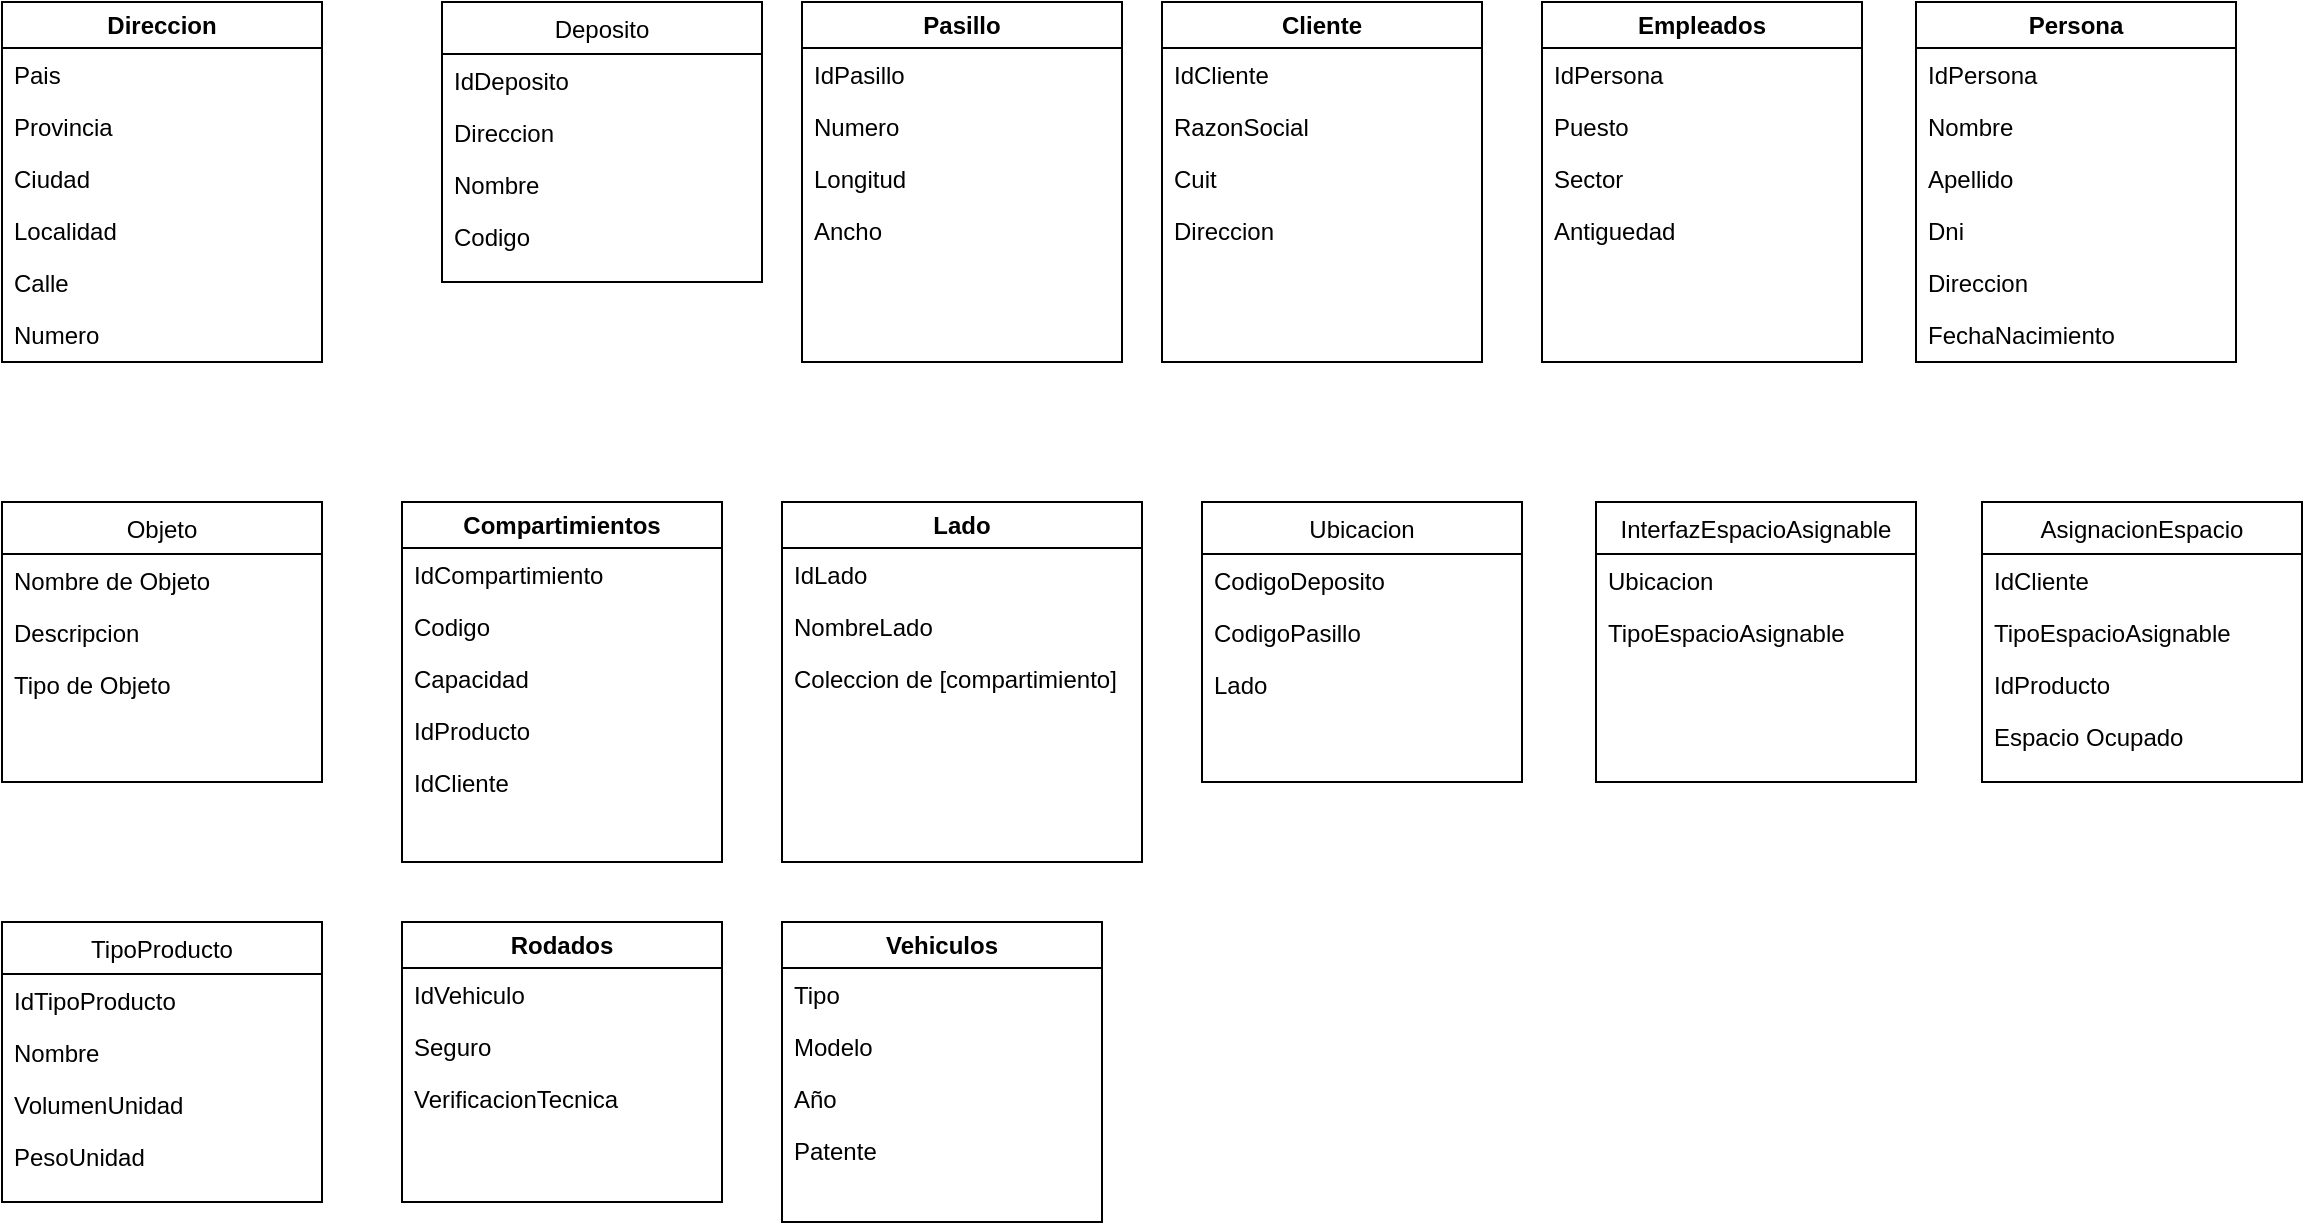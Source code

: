 <mxfile version="28.1.1">
  <diagram id="C5RBs43oDa-KdzZeNtuy" name="Page-1">
    <mxGraphModel dx="1665" dy="821" grid="0" gridSize="10" guides="1" tooltips="1" connect="1" arrows="1" fold="1" page="1" pageScale="1" pageWidth="827" pageHeight="1169" math="0" shadow="0">
      <root>
        <mxCell id="WIyWlLk6GJQsqaUBKTNV-0" />
        <mxCell id="WIyWlLk6GJQsqaUBKTNV-1" parent="WIyWlLk6GJQsqaUBKTNV-0" />
        <mxCell id="zkfFHV4jXpPFQw0GAbJ--17" value="Deposito" style="swimlane;fontStyle=0;align=center;verticalAlign=top;childLayout=stackLayout;horizontal=1;startSize=26;horizontalStack=0;resizeParent=1;resizeLast=0;collapsible=1;marginBottom=0;rounded=0;shadow=0;strokeWidth=1;" parent="WIyWlLk6GJQsqaUBKTNV-1" vertex="1">
          <mxGeometry x="250" y="40" width="160" height="140" as="geometry">
            <mxRectangle x="508" y="120" width="160" height="26" as="alternateBounds" />
          </mxGeometry>
        </mxCell>
        <mxCell id="zkfFHV4jXpPFQw0GAbJ--18" value="IdDeposito" style="text;align=left;verticalAlign=top;spacingLeft=4;spacingRight=4;overflow=hidden;rotatable=0;points=[[0,0.5],[1,0.5]];portConstraint=eastwest;" parent="zkfFHV4jXpPFQw0GAbJ--17" vertex="1">
          <mxGeometry y="26" width="160" height="26" as="geometry" />
        </mxCell>
        <mxCell id="zkfFHV4jXpPFQw0GAbJ--19" value="Direccion" style="text;align=left;verticalAlign=top;spacingLeft=4;spacingRight=4;overflow=hidden;rotatable=0;points=[[0,0.5],[1,0.5]];portConstraint=eastwest;rounded=0;shadow=0;html=0;" parent="zkfFHV4jXpPFQw0GAbJ--17" vertex="1">
          <mxGeometry y="52" width="160" height="26" as="geometry" />
        </mxCell>
        <mxCell id="8oh8qn5W_mC4IkFil9K9-3" value="Nombre" style="text;align=left;verticalAlign=top;spacingLeft=4;spacingRight=4;overflow=hidden;rotatable=0;points=[[0,0.5],[1,0.5]];portConstraint=eastwest;rounded=0;shadow=0;html=0;" parent="zkfFHV4jXpPFQw0GAbJ--17" vertex="1">
          <mxGeometry y="78" width="160" height="26" as="geometry" />
        </mxCell>
        <mxCell id="8oh8qn5W_mC4IkFil9K9-9" value="Codigo" style="text;align=left;verticalAlign=top;spacingLeft=4;spacingRight=4;overflow=hidden;rotatable=0;points=[[0,0.5],[1,0.5]];portConstraint=eastwest;rounded=0;shadow=0;html=0;" parent="zkfFHV4jXpPFQw0GAbJ--17" vertex="1">
          <mxGeometry y="104" width="160" height="26" as="geometry" />
        </mxCell>
        <mxCell id="8oh8qn5W_mC4IkFil9K9-1" value="Direccion" style="swimlane;whiteSpace=wrap;html=1;" parent="WIyWlLk6GJQsqaUBKTNV-1" vertex="1">
          <mxGeometry x="30" y="40" width="160" height="180" as="geometry" />
        </mxCell>
        <mxCell id="zkfFHV4jXpPFQw0GAbJ--21" value="Provincia" style="text;align=left;verticalAlign=top;spacingLeft=4;spacingRight=4;overflow=hidden;rotatable=0;points=[[0,0.5],[1,0.5]];portConstraint=eastwest;rounded=0;shadow=0;html=0;" parent="8oh8qn5W_mC4IkFil9K9-1" vertex="1">
          <mxGeometry y="49" width="160" height="26" as="geometry" />
        </mxCell>
        <mxCell id="zkfFHV4jXpPFQw0GAbJ--22" value="Ciudad" style="text;align=left;verticalAlign=top;spacingLeft=4;spacingRight=4;overflow=hidden;rotatable=0;points=[[0,0.5],[1,0.5]];portConstraint=eastwest;rounded=0;shadow=0;html=0;" parent="8oh8qn5W_mC4IkFil9K9-1" vertex="1">
          <mxGeometry y="75" width="160" height="26" as="geometry" />
        </mxCell>
        <mxCell id="8oh8qn5W_mC4IkFil9K9-0" value="Localidad" style="text;align=left;verticalAlign=top;spacingLeft=4;spacingRight=4;overflow=hidden;rotatable=0;points=[[0,0.5],[1,0.5]];portConstraint=eastwest;rounded=0;shadow=0;html=0;" parent="8oh8qn5W_mC4IkFil9K9-1" vertex="1">
          <mxGeometry y="101" width="160" height="26" as="geometry" />
        </mxCell>
        <mxCell id="8oh8qn5W_mC4IkFil9K9-4" value="Pais" style="text;align=left;verticalAlign=top;spacingLeft=4;spacingRight=4;overflow=hidden;rotatable=0;points=[[0,0.5],[1,0.5]];portConstraint=eastwest;rounded=0;shadow=0;html=0;" parent="8oh8qn5W_mC4IkFil9K9-1" vertex="1">
          <mxGeometry y="23" width="160" height="26" as="geometry" />
        </mxCell>
        <mxCell id="8oh8qn5W_mC4IkFil9K9-5" value="Calle" style="text;align=left;verticalAlign=top;spacingLeft=4;spacingRight=4;overflow=hidden;rotatable=0;points=[[0,0.5],[1,0.5]];portConstraint=eastwest;rounded=0;shadow=0;html=0;" parent="8oh8qn5W_mC4IkFil9K9-1" vertex="1">
          <mxGeometry y="127" width="160" height="26" as="geometry" />
        </mxCell>
        <mxCell id="8oh8qn5W_mC4IkFil9K9-6" value="Numero" style="text;align=left;verticalAlign=top;spacingLeft=4;spacingRight=4;overflow=hidden;rotatable=0;points=[[0,0.5],[1,0.5]];portConstraint=eastwest;rounded=0;shadow=0;html=0;" parent="8oh8qn5W_mC4IkFil9K9-1" vertex="1">
          <mxGeometry y="153" width="160" height="26" as="geometry" />
        </mxCell>
        <mxCell id="OE0axlx1RHnG3ek9kstX-1" value="Pasillo" style="swimlane;whiteSpace=wrap;html=1;" parent="WIyWlLk6GJQsqaUBKTNV-1" vertex="1">
          <mxGeometry x="430" y="40" width="160" height="180" as="geometry" />
        </mxCell>
        <mxCell id="OE0axlx1RHnG3ek9kstX-2" value="Numero" style="text;align=left;verticalAlign=top;spacingLeft=4;spacingRight=4;overflow=hidden;rotatable=0;points=[[0,0.5],[1,0.5]];portConstraint=eastwest;rounded=0;shadow=0;html=0;" parent="OE0axlx1RHnG3ek9kstX-1" vertex="1">
          <mxGeometry y="49" width="160" height="26" as="geometry" />
        </mxCell>
        <mxCell id="OE0axlx1RHnG3ek9kstX-3" value="Longitud" style="text;align=left;verticalAlign=top;spacingLeft=4;spacingRight=4;overflow=hidden;rotatable=0;points=[[0,0.5],[1,0.5]];portConstraint=eastwest;rounded=0;shadow=0;html=0;" parent="OE0axlx1RHnG3ek9kstX-1" vertex="1">
          <mxGeometry y="75" width="160" height="26" as="geometry" />
        </mxCell>
        <mxCell id="OE0axlx1RHnG3ek9kstX-5" value="IdPasillo" style="text;align=left;verticalAlign=top;spacingLeft=4;spacingRight=4;overflow=hidden;rotatable=0;points=[[0,0.5],[1,0.5]];portConstraint=eastwest;rounded=0;shadow=0;html=0;" parent="OE0axlx1RHnG3ek9kstX-1" vertex="1">
          <mxGeometry y="23" width="160" height="26" as="geometry" />
        </mxCell>
        <mxCell id="OE0axlx1RHnG3ek9kstX-8" value="Ancho" style="text;align=left;verticalAlign=top;spacingLeft=4;spacingRight=4;overflow=hidden;rotatable=0;points=[[0,0.5],[1,0.5]];portConstraint=eastwest;rounded=0;shadow=0;html=0;" parent="OE0axlx1RHnG3ek9kstX-1" vertex="1">
          <mxGeometry y="101" width="160" height="26" as="geometry" />
        </mxCell>
        <mxCell id="OE0axlx1RHnG3ek9kstX-9" value="Compartimientos" style="swimlane;whiteSpace=wrap;html=1;" parent="WIyWlLk6GJQsqaUBKTNV-1" vertex="1">
          <mxGeometry x="230" y="290" width="160" height="180" as="geometry" />
        </mxCell>
        <mxCell id="OE0axlx1RHnG3ek9kstX-10" value="Codigo" style="text;align=left;verticalAlign=top;spacingLeft=4;spacingRight=4;overflow=hidden;rotatable=0;points=[[0,0.5],[1,0.5]];portConstraint=eastwest;rounded=0;shadow=0;html=0;" parent="OE0axlx1RHnG3ek9kstX-9" vertex="1">
          <mxGeometry y="49" width="160" height="26" as="geometry" />
        </mxCell>
        <mxCell id="OE0axlx1RHnG3ek9kstX-11" value="Capacidad" style="text;align=left;verticalAlign=top;spacingLeft=4;spacingRight=4;overflow=hidden;rotatable=0;points=[[0,0.5],[1,0.5]];portConstraint=eastwest;rounded=0;shadow=0;html=0;" parent="OE0axlx1RHnG3ek9kstX-9" vertex="1">
          <mxGeometry y="75" width="160" height="26" as="geometry" />
        </mxCell>
        <mxCell id="OE0axlx1RHnG3ek9kstX-12" value="IdProducto" style="text;align=left;verticalAlign=top;spacingLeft=4;spacingRight=4;overflow=hidden;rotatable=0;points=[[0,0.5],[1,0.5]];portConstraint=eastwest;rounded=0;shadow=0;html=0;" parent="OE0axlx1RHnG3ek9kstX-9" vertex="1">
          <mxGeometry y="101" width="160" height="26" as="geometry" />
        </mxCell>
        <mxCell id="OE0axlx1RHnG3ek9kstX-13" value="IdCompartimiento" style="text;align=left;verticalAlign=top;spacingLeft=4;spacingRight=4;overflow=hidden;rotatable=0;points=[[0,0.5],[1,0.5]];portConstraint=eastwest;rounded=0;shadow=0;html=0;" parent="OE0axlx1RHnG3ek9kstX-9" vertex="1">
          <mxGeometry y="23" width="160" height="26" as="geometry" />
        </mxCell>
        <mxCell id="OE0axlx1RHnG3ek9kstX-14" value="IdCliente" style="text;align=left;verticalAlign=top;spacingLeft=4;spacingRight=4;overflow=hidden;rotatable=0;points=[[0,0.5],[1,0.5]];portConstraint=eastwest;rounded=0;shadow=0;html=0;" parent="OE0axlx1RHnG3ek9kstX-9" vertex="1">
          <mxGeometry y="127" width="160" height="26" as="geometry" />
        </mxCell>
        <mxCell id="OE0axlx1RHnG3ek9kstX-16" value="Cliente" style="swimlane;whiteSpace=wrap;html=1;" parent="WIyWlLk6GJQsqaUBKTNV-1" vertex="1">
          <mxGeometry x="610" y="40" width="160" height="180" as="geometry" />
        </mxCell>
        <mxCell id="OE0axlx1RHnG3ek9kstX-17" value="RazonSocial" style="text;align=left;verticalAlign=top;spacingLeft=4;spacingRight=4;overflow=hidden;rotatable=0;points=[[0,0.5],[1,0.5]];portConstraint=eastwest;rounded=0;shadow=0;html=0;" parent="OE0axlx1RHnG3ek9kstX-16" vertex="1">
          <mxGeometry y="49" width="160" height="26" as="geometry" />
        </mxCell>
        <mxCell id="OE0axlx1RHnG3ek9kstX-18" value="Cuit" style="text;align=left;verticalAlign=top;spacingLeft=4;spacingRight=4;overflow=hidden;rotatable=0;points=[[0,0.5],[1,0.5]];portConstraint=eastwest;rounded=0;shadow=0;html=0;" parent="OE0axlx1RHnG3ek9kstX-16" vertex="1">
          <mxGeometry y="75" width="160" height="26" as="geometry" />
        </mxCell>
        <mxCell id="OE0axlx1RHnG3ek9kstX-19" value="Direccion" style="text;align=left;verticalAlign=top;spacingLeft=4;spacingRight=4;overflow=hidden;rotatable=0;points=[[0,0.5],[1,0.5]];portConstraint=eastwest;rounded=0;shadow=0;html=0;" parent="OE0axlx1RHnG3ek9kstX-16" vertex="1">
          <mxGeometry y="101" width="160" height="26" as="geometry" />
        </mxCell>
        <mxCell id="OE0axlx1RHnG3ek9kstX-20" value="IdCliente" style="text;align=left;verticalAlign=top;spacingLeft=4;spacingRight=4;overflow=hidden;rotatable=0;points=[[0,0.5],[1,0.5]];portConstraint=eastwest;rounded=0;shadow=0;html=0;" parent="OE0axlx1RHnG3ek9kstX-16" vertex="1">
          <mxGeometry y="23" width="160" height="26" as="geometry" />
        </mxCell>
        <mxCell id="OE0axlx1RHnG3ek9kstX-23" value="InterfazEspacioAsignable" style="swimlane;fontStyle=0;align=center;verticalAlign=top;childLayout=stackLayout;horizontal=1;startSize=26;horizontalStack=0;resizeParent=1;resizeLast=0;collapsible=1;marginBottom=0;rounded=0;shadow=0;strokeWidth=1;" parent="WIyWlLk6GJQsqaUBKTNV-1" vertex="1">
          <mxGeometry x="827" y="290" width="160" height="140" as="geometry">
            <mxRectangle x="508" y="120" width="160" height="26" as="alternateBounds" />
          </mxGeometry>
        </mxCell>
        <mxCell id="OE0axlx1RHnG3ek9kstX-24" value="Ubicacion" style="text;align=left;verticalAlign=top;spacingLeft=4;spacingRight=4;overflow=hidden;rotatable=0;points=[[0,0.5],[1,0.5]];portConstraint=eastwest;" parent="OE0axlx1RHnG3ek9kstX-23" vertex="1">
          <mxGeometry y="26" width="160" height="26" as="geometry" />
        </mxCell>
        <mxCell id="OE0axlx1RHnG3ek9kstX-25" value="TipoEspacioAsignable" style="text;align=left;verticalAlign=top;spacingLeft=4;spacingRight=4;overflow=hidden;rotatable=0;points=[[0,0.5],[1,0.5]];portConstraint=eastwest;rounded=0;shadow=0;html=0;" parent="OE0axlx1RHnG3ek9kstX-23" vertex="1">
          <mxGeometry y="52" width="160" height="26" as="geometry" />
        </mxCell>
        <mxCell id="OE0axlx1RHnG3ek9kstX-28" value="Ubicacion" style="swimlane;fontStyle=0;align=center;verticalAlign=top;childLayout=stackLayout;horizontal=1;startSize=26;horizontalStack=0;resizeParent=1;resizeLast=0;collapsible=1;marginBottom=0;rounded=0;shadow=0;strokeWidth=1;" parent="WIyWlLk6GJQsqaUBKTNV-1" vertex="1">
          <mxGeometry x="630" y="290" width="160" height="140" as="geometry">
            <mxRectangle x="508" y="120" width="160" height="26" as="alternateBounds" />
          </mxGeometry>
        </mxCell>
        <mxCell id="OE0axlx1RHnG3ek9kstX-29" value="CodigoDeposito" style="text;align=left;verticalAlign=top;spacingLeft=4;spacingRight=4;overflow=hidden;rotatable=0;points=[[0,0.5],[1,0.5]];portConstraint=eastwest;" parent="OE0axlx1RHnG3ek9kstX-28" vertex="1">
          <mxGeometry y="26" width="160" height="26" as="geometry" />
        </mxCell>
        <mxCell id="OE0axlx1RHnG3ek9kstX-30" value="CodigoPasillo" style="text;align=left;verticalAlign=top;spacingLeft=4;spacingRight=4;overflow=hidden;rotatable=0;points=[[0,0.5],[1,0.5]];portConstraint=eastwest;rounded=0;shadow=0;html=0;" parent="OE0axlx1RHnG3ek9kstX-28" vertex="1">
          <mxGeometry y="52" width="160" height="26" as="geometry" />
        </mxCell>
        <mxCell id="OE0axlx1RHnG3ek9kstX-31" value="Lado" style="text;align=left;verticalAlign=top;spacingLeft=4;spacingRight=4;overflow=hidden;rotatable=0;points=[[0,0.5],[1,0.5]];portConstraint=eastwest;rounded=0;shadow=0;html=0;" parent="OE0axlx1RHnG3ek9kstX-28" vertex="1">
          <mxGeometry y="78" width="160" height="26" as="geometry" />
        </mxCell>
        <mxCell id="OE0axlx1RHnG3ek9kstX-34" value="Lado" style="swimlane;whiteSpace=wrap;html=1;" parent="WIyWlLk6GJQsqaUBKTNV-1" vertex="1">
          <mxGeometry x="420" y="290" width="180" height="180" as="geometry" />
        </mxCell>
        <mxCell id="OE0axlx1RHnG3ek9kstX-35" value="NombreLado" style="text;align=left;verticalAlign=top;spacingLeft=4;spacingRight=4;overflow=hidden;rotatable=0;points=[[0,0.5],[1,0.5]];portConstraint=eastwest;rounded=0;shadow=0;html=0;" parent="OE0axlx1RHnG3ek9kstX-34" vertex="1">
          <mxGeometry y="49" width="160" height="26" as="geometry" />
        </mxCell>
        <mxCell id="OE0axlx1RHnG3ek9kstX-36" value="Coleccion de [compartimiento]" style="text;align=left;verticalAlign=top;spacingLeft=4;spacingRight=4;overflow=hidden;rotatable=0;points=[[0,0.5],[1,0.5]];portConstraint=eastwest;rounded=0;shadow=0;html=0;" parent="OE0axlx1RHnG3ek9kstX-34" vertex="1">
          <mxGeometry y="75" width="180" height="26" as="geometry" />
        </mxCell>
        <mxCell id="OE0axlx1RHnG3ek9kstX-38" value="IdLado" style="text;align=left;verticalAlign=top;spacingLeft=4;spacingRight=4;overflow=hidden;rotatable=0;points=[[0,0.5],[1,0.5]];portConstraint=eastwest;rounded=0;shadow=0;html=0;" parent="OE0axlx1RHnG3ek9kstX-34" vertex="1">
          <mxGeometry y="23" width="160" height="26" as="geometry" />
        </mxCell>
        <mxCell id="OE0axlx1RHnG3ek9kstX-40" value="Objeto" style="swimlane;fontStyle=0;align=center;verticalAlign=top;childLayout=stackLayout;horizontal=1;startSize=26;horizontalStack=0;resizeParent=1;resizeLast=0;collapsible=1;marginBottom=0;rounded=0;shadow=0;strokeWidth=1;" parent="WIyWlLk6GJQsqaUBKTNV-1" vertex="1">
          <mxGeometry x="30" y="290" width="160" height="140" as="geometry">
            <mxRectangle x="508" y="120" width="160" height="26" as="alternateBounds" />
          </mxGeometry>
        </mxCell>
        <mxCell id="OE0axlx1RHnG3ek9kstX-41" value="Nombre de Objeto" style="text;align=left;verticalAlign=top;spacingLeft=4;spacingRight=4;overflow=hidden;rotatable=0;points=[[0,0.5],[1,0.5]];portConstraint=eastwest;" parent="OE0axlx1RHnG3ek9kstX-40" vertex="1">
          <mxGeometry y="26" width="160" height="26" as="geometry" />
        </mxCell>
        <mxCell id="OE0axlx1RHnG3ek9kstX-42" value="Descripcion" style="text;align=left;verticalAlign=top;spacingLeft=4;spacingRight=4;overflow=hidden;rotatable=0;points=[[0,0.5],[1,0.5]];portConstraint=eastwest;rounded=0;shadow=0;html=0;" parent="OE0axlx1RHnG3ek9kstX-40" vertex="1">
          <mxGeometry y="52" width="160" height="26" as="geometry" />
        </mxCell>
        <mxCell id="OE0axlx1RHnG3ek9kstX-43" value="Tipo de Objeto" style="text;align=left;verticalAlign=top;spacingLeft=4;spacingRight=4;overflow=hidden;rotatable=0;points=[[0,0.5],[1,0.5]];portConstraint=eastwest;rounded=0;shadow=0;html=0;" parent="OE0axlx1RHnG3ek9kstX-40" vertex="1">
          <mxGeometry y="78" width="160" height="26" as="geometry" />
        </mxCell>
        <mxCell id="OE0axlx1RHnG3ek9kstX-44" value="Empleados" style="swimlane;whiteSpace=wrap;html=1;" parent="WIyWlLk6GJQsqaUBKTNV-1" vertex="1">
          <mxGeometry x="800" y="40" width="160" height="180" as="geometry" />
        </mxCell>
        <mxCell id="OE0axlx1RHnG3ek9kstX-45" value="Puesto" style="text;align=left;verticalAlign=top;spacingLeft=4;spacingRight=4;overflow=hidden;rotatable=0;points=[[0,0.5],[1,0.5]];portConstraint=eastwest;rounded=0;shadow=0;html=0;" parent="OE0axlx1RHnG3ek9kstX-44" vertex="1">
          <mxGeometry y="49" width="160" height="26" as="geometry" />
        </mxCell>
        <mxCell id="OE0axlx1RHnG3ek9kstX-46" value="Sector" style="text;align=left;verticalAlign=top;spacingLeft=4;spacingRight=4;overflow=hidden;rotatable=0;points=[[0,0.5],[1,0.5]];portConstraint=eastwest;rounded=0;shadow=0;html=0;" parent="OE0axlx1RHnG3ek9kstX-44" vertex="1">
          <mxGeometry y="75" width="160" height="26" as="geometry" />
        </mxCell>
        <mxCell id="OE0axlx1RHnG3ek9kstX-47" value="Antiguedad" style="text;align=left;verticalAlign=top;spacingLeft=4;spacingRight=4;overflow=hidden;rotatable=0;points=[[0,0.5],[1,0.5]];portConstraint=eastwest;rounded=0;shadow=0;html=0;" parent="OE0axlx1RHnG3ek9kstX-44" vertex="1">
          <mxGeometry y="101" width="160" height="26" as="geometry" />
        </mxCell>
        <mxCell id="OE0axlx1RHnG3ek9kstX-48" value="IdPersona" style="text;align=left;verticalAlign=top;spacingLeft=4;spacingRight=4;overflow=hidden;rotatable=0;points=[[0,0.5],[1,0.5]];portConstraint=eastwest;rounded=0;shadow=0;html=0;" parent="OE0axlx1RHnG3ek9kstX-44" vertex="1">
          <mxGeometry y="23" width="160" height="26" as="geometry" />
        </mxCell>
        <mxCell id="OE0axlx1RHnG3ek9kstX-51" value="Persona" style="swimlane;whiteSpace=wrap;html=1;" parent="WIyWlLk6GJQsqaUBKTNV-1" vertex="1">
          <mxGeometry x="987" y="40" width="160" height="180" as="geometry" />
        </mxCell>
        <mxCell id="OE0axlx1RHnG3ek9kstX-52" value="Nombre" style="text;align=left;verticalAlign=top;spacingLeft=4;spacingRight=4;overflow=hidden;rotatable=0;points=[[0,0.5],[1,0.5]];portConstraint=eastwest;rounded=0;shadow=0;html=0;" parent="OE0axlx1RHnG3ek9kstX-51" vertex="1">
          <mxGeometry y="49" width="160" height="26" as="geometry" />
        </mxCell>
        <mxCell id="OE0axlx1RHnG3ek9kstX-53" value="Apellido" style="text;align=left;verticalAlign=top;spacingLeft=4;spacingRight=4;overflow=hidden;rotatable=0;points=[[0,0.5],[1,0.5]];portConstraint=eastwest;rounded=0;shadow=0;html=0;" parent="OE0axlx1RHnG3ek9kstX-51" vertex="1">
          <mxGeometry y="75" width="160" height="26" as="geometry" />
        </mxCell>
        <mxCell id="OE0axlx1RHnG3ek9kstX-54" value="Dni" style="text;align=left;verticalAlign=top;spacingLeft=4;spacingRight=4;overflow=hidden;rotatable=0;points=[[0,0.5],[1,0.5]];portConstraint=eastwest;rounded=0;shadow=0;html=0;" parent="OE0axlx1RHnG3ek9kstX-51" vertex="1">
          <mxGeometry y="101" width="160" height="26" as="geometry" />
        </mxCell>
        <mxCell id="OE0axlx1RHnG3ek9kstX-55" value="IdPersona" style="text;align=left;verticalAlign=top;spacingLeft=4;spacingRight=4;overflow=hidden;rotatable=0;points=[[0,0.5],[1,0.5]];portConstraint=eastwest;rounded=0;shadow=0;html=0;" parent="OE0axlx1RHnG3ek9kstX-51" vertex="1">
          <mxGeometry y="23" width="160" height="26" as="geometry" />
        </mxCell>
        <mxCell id="OE0axlx1RHnG3ek9kstX-56" value="Direccion" style="text;align=left;verticalAlign=top;spacingLeft=4;spacingRight=4;overflow=hidden;rotatable=0;points=[[0,0.5],[1,0.5]];portConstraint=eastwest;rounded=0;shadow=0;html=0;" parent="OE0axlx1RHnG3ek9kstX-51" vertex="1">
          <mxGeometry y="127" width="160" height="26" as="geometry" />
        </mxCell>
        <mxCell id="OE0axlx1RHnG3ek9kstX-65" value="FechaNacimiento" style="text;align=left;verticalAlign=top;spacingLeft=4;spacingRight=4;overflow=hidden;rotatable=0;points=[[0,0.5],[1,0.5]];portConstraint=eastwest;rounded=0;shadow=0;html=0;" parent="OE0axlx1RHnG3ek9kstX-51" vertex="1">
          <mxGeometry y="153" width="160" height="26" as="geometry" />
        </mxCell>
        <mxCell id="zTuqwJ2oNP809d_AsbmM-0" value="AsignacionEspacio" style="swimlane;fontStyle=0;align=center;verticalAlign=top;childLayout=stackLayout;horizontal=1;startSize=26;horizontalStack=0;resizeParent=1;resizeLast=0;collapsible=1;marginBottom=0;rounded=0;shadow=0;strokeWidth=1;" vertex="1" parent="WIyWlLk6GJQsqaUBKTNV-1">
          <mxGeometry x="1020" y="290" width="160" height="140" as="geometry">
            <mxRectangle x="508" y="120" width="160" height="26" as="alternateBounds" />
          </mxGeometry>
        </mxCell>
        <mxCell id="zTuqwJ2oNP809d_AsbmM-1" value="IdCliente" style="text;align=left;verticalAlign=top;spacingLeft=4;spacingRight=4;overflow=hidden;rotatable=0;points=[[0,0.5],[1,0.5]];portConstraint=eastwest;" vertex="1" parent="zTuqwJ2oNP809d_AsbmM-0">
          <mxGeometry y="26" width="160" height="26" as="geometry" />
        </mxCell>
        <mxCell id="zTuqwJ2oNP809d_AsbmM-2" value="TipoEspacioAsignable" style="text;align=left;verticalAlign=top;spacingLeft=4;spacingRight=4;overflow=hidden;rotatable=0;points=[[0,0.5],[1,0.5]];portConstraint=eastwest;rounded=0;shadow=0;html=0;" vertex="1" parent="zTuqwJ2oNP809d_AsbmM-0">
          <mxGeometry y="52" width="160" height="26" as="geometry" />
        </mxCell>
        <mxCell id="zTuqwJ2oNP809d_AsbmM-3" value="IdProducto" style="text;align=left;verticalAlign=top;spacingLeft=4;spacingRight=4;overflow=hidden;rotatable=0;points=[[0,0.5],[1,0.5]];portConstraint=eastwest;rounded=0;shadow=0;html=0;" vertex="1" parent="zTuqwJ2oNP809d_AsbmM-0">
          <mxGeometry y="78" width="160" height="26" as="geometry" />
        </mxCell>
        <mxCell id="zTuqwJ2oNP809d_AsbmM-4" value="Espacio Ocupado" style="text;align=left;verticalAlign=top;spacingLeft=4;spacingRight=4;overflow=hidden;rotatable=0;points=[[0,0.5],[1,0.5]];portConstraint=eastwest;rounded=0;shadow=0;html=0;" vertex="1" parent="zTuqwJ2oNP809d_AsbmM-0">
          <mxGeometry y="104" width="160" height="26" as="geometry" />
        </mxCell>
        <mxCell id="zTuqwJ2oNP809d_AsbmM-6" value="TipoProducto" style="swimlane;fontStyle=0;align=center;verticalAlign=top;childLayout=stackLayout;horizontal=1;startSize=26;horizontalStack=0;resizeParent=1;resizeLast=0;collapsible=1;marginBottom=0;rounded=0;shadow=0;strokeWidth=1;" vertex="1" parent="WIyWlLk6GJQsqaUBKTNV-1">
          <mxGeometry x="30" y="500" width="160" height="140" as="geometry">
            <mxRectangle x="508" y="120" width="160" height="26" as="alternateBounds" />
          </mxGeometry>
        </mxCell>
        <mxCell id="zTuqwJ2oNP809d_AsbmM-7" value="IdTipoProducto" style="text;align=left;verticalAlign=top;spacingLeft=4;spacingRight=4;overflow=hidden;rotatable=0;points=[[0,0.5],[1,0.5]];portConstraint=eastwest;" vertex="1" parent="zTuqwJ2oNP809d_AsbmM-6">
          <mxGeometry y="26" width="160" height="26" as="geometry" />
        </mxCell>
        <mxCell id="zTuqwJ2oNP809d_AsbmM-8" value="Nombre" style="text;align=left;verticalAlign=top;spacingLeft=4;spacingRight=4;overflow=hidden;rotatable=0;points=[[0,0.5],[1,0.5]];portConstraint=eastwest;rounded=0;shadow=0;html=0;" vertex="1" parent="zTuqwJ2oNP809d_AsbmM-6">
          <mxGeometry y="52" width="160" height="26" as="geometry" />
        </mxCell>
        <mxCell id="zTuqwJ2oNP809d_AsbmM-9" value="VolumenUnidad" style="text;align=left;verticalAlign=top;spacingLeft=4;spacingRight=4;overflow=hidden;rotatable=0;points=[[0,0.5],[1,0.5]];portConstraint=eastwest;rounded=0;shadow=0;html=0;" vertex="1" parent="zTuqwJ2oNP809d_AsbmM-6">
          <mxGeometry y="78" width="160" height="26" as="geometry" />
        </mxCell>
        <mxCell id="zTuqwJ2oNP809d_AsbmM-10" value="PesoUnidad" style="text;align=left;verticalAlign=top;spacingLeft=4;spacingRight=4;overflow=hidden;rotatable=0;points=[[0,0.5],[1,0.5]];portConstraint=eastwest;rounded=0;shadow=0;html=0;" vertex="1" parent="zTuqwJ2oNP809d_AsbmM-6">
          <mxGeometry y="104" width="160" height="26" as="geometry" />
        </mxCell>
        <mxCell id="zTuqwJ2oNP809d_AsbmM-11" value="Rodados" style="swimlane;whiteSpace=wrap;html=1;" vertex="1" parent="WIyWlLk6GJQsqaUBKTNV-1">
          <mxGeometry x="230" y="500" width="160" height="140" as="geometry" />
        </mxCell>
        <mxCell id="zTuqwJ2oNP809d_AsbmM-12" value="Seguro" style="text;align=left;verticalAlign=top;spacingLeft=4;spacingRight=4;overflow=hidden;rotatable=0;points=[[0,0.5],[1,0.5]];portConstraint=eastwest;rounded=0;shadow=0;html=0;" vertex="1" parent="zTuqwJ2oNP809d_AsbmM-11">
          <mxGeometry y="49" width="160" height="26" as="geometry" />
        </mxCell>
        <mxCell id="zTuqwJ2oNP809d_AsbmM-13" value="VerificacionTecnica" style="text;align=left;verticalAlign=top;spacingLeft=4;spacingRight=4;overflow=hidden;rotatable=0;points=[[0,0.5],[1,0.5]];portConstraint=eastwest;rounded=0;shadow=0;html=0;" vertex="1" parent="zTuqwJ2oNP809d_AsbmM-11">
          <mxGeometry y="75" width="160" height="26" as="geometry" />
        </mxCell>
        <mxCell id="zTuqwJ2oNP809d_AsbmM-15" value="IdVehiculo" style="text;align=left;verticalAlign=top;spacingLeft=4;spacingRight=4;overflow=hidden;rotatable=0;points=[[0,0.5],[1,0.5]];portConstraint=eastwest;rounded=0;shadow=0;html=0;" vertex="1" parent="zTuqwJ2oNP809d_AsbmM-11">
          <mxGeometry y="23" width="160" height="26" as="geometry" />
        </mxCell>
        <mxCell id="zTuqwJ2oNP809d_AsbmM-17" value="Vehiculos" style="swimlane;whiteSpace=wrap;html=1;" vertex="1" parent="WIyWlLk6GJQsqaUBKTNV-1">
          <mxGeometry x="420" y="500" width="160" height="150" as="geometry" />
        </mxCell>
        <mxCell id="zTuqwJ2oNP809d_AsbmM-18" value="Modelo" style="text;align=left;verticalAlign=top;spacingLeft=4;spacingRight=4;overflow=hidden;rotatable=0;points=[[0,0.5],[1,0.5]];portConstraint=eastwest;rounded=0;shadow=0;html=0;" vertex="1" parent="zTuqwJ2oNP809d_AsbmM-17">
          <mxGeometry y="49" width="160" height="26" as="geometry" />
        </mxCell>
        <mxCell id="zTuqwJ2oNP809d_AsbmM-19" value="Año" style="text;align=left;verticalAlign=top;spacingLeft=4;spacingRight=4;overflow=hidden;rotatable=0;points=[[0,0.5],[1,0.5]];portConstraint=eastwest;rounded=0;shadow=0;html=0;" vertex="1" parent="zTuqwJ2oNP809d_AsbmM-17">
          <mxGeometry y="75" width="160" height="26" as="geometry" />
        </mxCell>
        <mxCell id="zTuqwJ2oNP809d_AsbmM-20" value="Patente" style="text;align=left;verticalAlign=top;spacingLeft=4;spacingRight=4;overflow=hidden;rotatable=0;points=[[0,0.5],[1,0.5]];portConstraint=eastwest;rounded=0;shadow=0;html=0;" vertex="1" parent="zTuqwJ2oNP809d_AsbmM-17">
          <mxGeometry y="101" width="160" height="26" as="geometry" />
        </mxCell>
        <mxCell id="zTuqwJ2oNP809d_AsbmM-21" value="Tipo" style="text;align=left;verticalAlign=top;spacingLeft=4;spacingRight=4;overflow=hidden;rotatable=0;points=[[0,0.5],[1,0.5]];portConstraint=eastwest;rounded=0;shadow=0;html=0;" vertex="1" parent="zTuqwJ2oNP809d_AsbmM-17">
          <mxGeometry y="23" width="160" height="26" as="geometry" />
        </mxCell>
      </root>
    </mxGraphModel>
  </diagram>
</mxfile>
